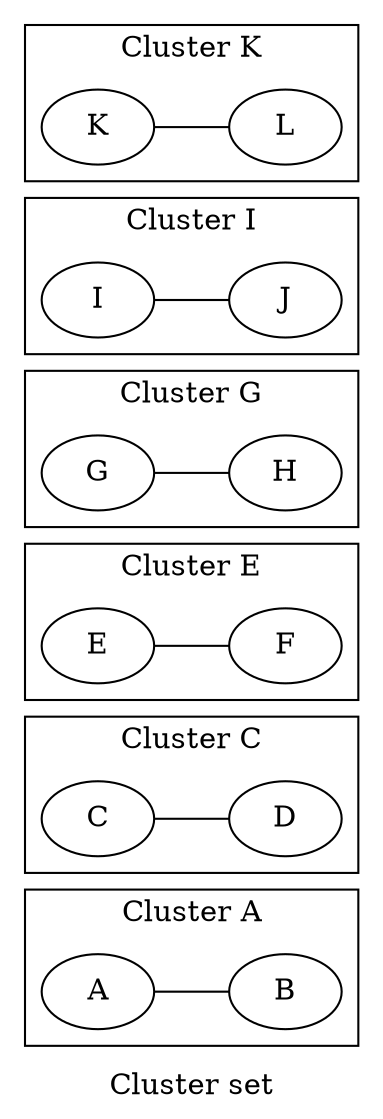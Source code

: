 graph Perl
{
graph [ label="Cluster set" rankdir="LR" ]

subgraph "cluster A"
{
graph [ label="Cluster A" rankdir="LR" ]

"A"
"B"
"A" -- "B" [ label="" ]
}

subgraph "cluster C"
{
graph [ label="Cluster C" rankdir="LR" ]

"C"
"D"
"C" -- "D" [ label="" ]
}

subgraph "cluster E"
{
graph [ label="Cluster E" rankdir="LR" ]

"E"
"F"
"E" -- "F" [ label="" ]
}

subgraph "cluster G"
{
graph [ label="Cluster G" rankdir="LR" ]

"G"
"H"
"G" -- "H" [ label="" ]
}

subgraph "cluster I"
{
graph [ label="Cluster I" rankdir="LR" ]

"I"
"J"
"I" -- "J" [ label="" ]
}

subgraph "cluster K"
{
graph [ label="Cluster K" rankdir="LR" ]

"K"
"L"
"K" -- "L" [ label="" ]
}
}
